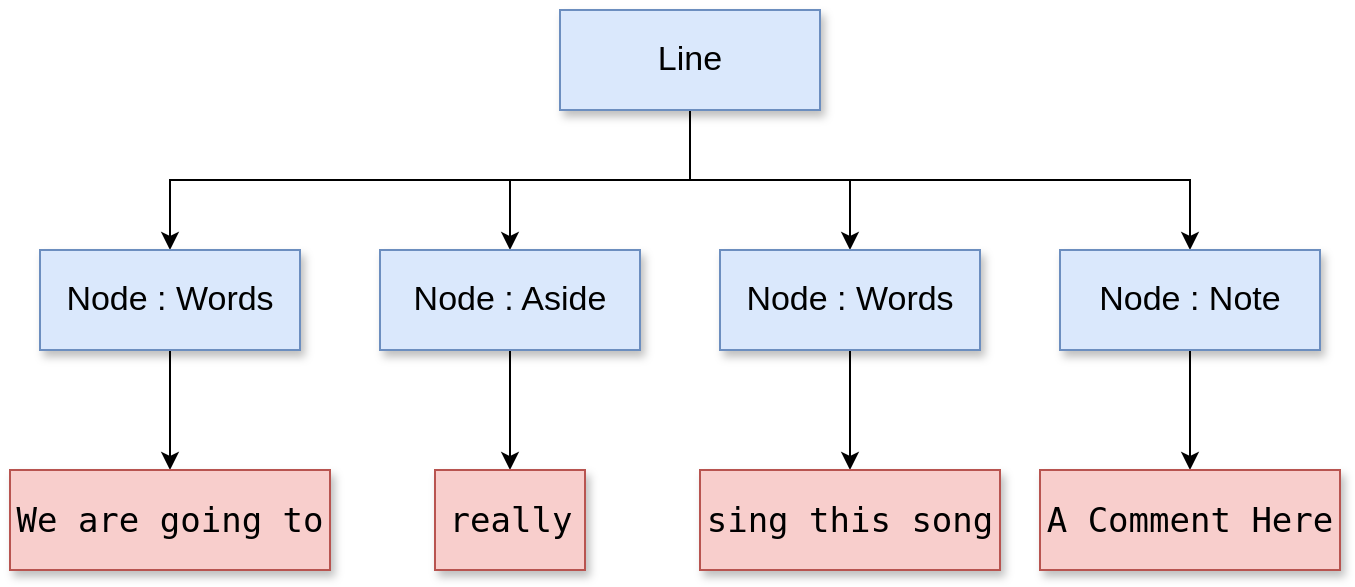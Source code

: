 <mxfile version="27.0.9">
  <diagram name="Page-1" id="z-HhkTtvaKCKD6aNpRYZ">
    <mxGraphModel dx="898" dy="919" grid="1" gridSize="10" guides="1" tooltips="1" connect="1" arrows="1" fold="1" page="1" pageScale="1" pageWidth="850" pageHeight="1100" math="0" shadow="0">
      <root>
        <mxCell id="0" />
        <mxCell id="1" parent="0" />
        <mxCell id="62lTSYrtV0QLQ5MVQQvt-18" style="edgeStyle=orthogonalEdgeStyle;rounded=0;orthogonalLoop=1;jettySize=auto;html=1;exitX=0.5;exitY=1;exitDx=0;exitDy=0;" edge="1" parent="1" source="62lTSYrtV0QLQ5MVQQvt-1" target="62lTSYrtV0QLQ5MVQQvt-2">
          <mxGeometry relative="1" as="geometry" />
        </mxCell>
        <mxCell id="62lTSYrtV0QLQ5MVQQvt-19" style="edgeStyle=orthogonalEdgeStyle;rounded=0;orthogonalLoop=1;jettySize=auto;html=1;exitX=0.5;exitY=1;exitDx=0;exitDy=0;" edge="1" parent="1" source="62lTSYrtV0QLQ5MVQQvt-1" target="62lTSYrtV0QLQ5MVQQvt-3">
          <mxGeometry relative="1" as="geometry" />
        </mxCell>
        <mxCell id="62lTSYrtV0QLQ5MVQQvt-20" style="edgeStyle=orthogonalEdgeStyle;rounded=0;orthogonalLoop=1;jettySize=auto;html=1;exitX=0.5;exitY=1;exitDx=0;exitDy=0;" edge="1" parent="1" source="62lTSYrtV0QLQ5MVQQvt-1" target="62lTSYrtV0QLQ5MVQQvt-4">
          <mxGeometry relative="1" as="geometry" />
        </mxCell>
        <mxCell id="62lTSYrtV0QLQ5MVQQvt-21" style="edgeStyle=orthogonalEdgeStyle;rounded=0;orthogonalLoop=1;jettySize=auto;html=1;exitX=0.5;exitY=1;exitDx=0;exitDy=0;" edge="1" parent="1" source="62lTSYrtV0QLQ5MVQQvt-1" target="62lTSYrtV0QLQ5MVQQvt-5">
          <mxGeometry relative="1" as="geometry" />
        </mxCell>
        <mxCell id="62lTSYrtV0QLQ5MVQQvt-1" value="&lt;font style=&quot;font-size: 17px;&quot;&gt;Line&lt;/font&gt;" style="rounded=0;whiteSpace=wrap;html=1;fillColor=#dae8fc;strokeColor=#6c8ebf;shadow=1;" vertex="1" parent="1">
          <mxGeometry x="410" y="230" width="130" height="50" as="geometry" />
        </mxCell>
        <mxCell id="62lTSYrtV0QLQ5MVQQvt-12" value="" style="edgeStyle=orthogonalEdgeStyle;rounded=0;orthogonalLoop=1;jettySize=auto;html=1;" edge="1" parent="1" source="62lTSYrtV0QLQ5MVQQvt-2" target="62lTSYrtV0QLQ5MVQQvt-6">
          <mxGeometry relative="1" as="geometry" />
        </mxCell>
        <mxCell id="62lTSYrtV0QLQ5MVQQvt-2" value="&lt;font style=&quot;font-size: 17px;&quot;&gt;Node : Words&lt;br&gt;&lt;/font&gt;" style="rounded=0;whiteSpace=wrap;html=1;fillColor=#dae8fc;strokeColor=#6c8ebf;shadow=1;" vertex="1" parent="1">
          <mxGeometry x="150" y="350" width="130" height="50" as="geometry" />
        </mxCell>
        <mxCell id="62lTSYrtV0QLQ5MVQQvt-13" value="" style="edgeStyle=orthogonalEdgeStyle;rounded=0;orthogonalLoop=1;jettySize=auto;html=1;" edge="1" parent="1" source="62lTSYrtV0QLQ5MVQQvt-3" target="62lTSYrtV0QLQ5MVQQvt-8">
          <mxGeometry relative="1" as="geometry" />
        </mxCell>
        <mxCell id="62lTSYrtV0QLQ5MVQQvt-3" value="&lt;font style=&quot;font-size: 17px;&quot;&gt;Node : Aside&lt;br&gt;&lt;/font&gt;" style="rounded=0;whiteSpace=wrap;html=1;fillColor=#dae8fc;strokeColor=#6c8ebf;shadow=1;" vertex="1" parent="1">
          <mxGeometry x="320" y="350" width="130" height="50" as="geometry" />
        </mxCell>
        <mxCell id="62lTSYrtV0QLQ5MVQQvt-14" value="" style="edgeStyle=orthogonalEdgeStyle;rounded=0;orthogonalLoop=1;jettySize=auto;html=1;" edge="1" parent="1" source="62lTSYrtV0QLQ5MVQQvt-4" target="62lTSYrtV0QLQ5MVQQvt-9">
          <mxGeometry relative="1" as="geometry" />
        </mxCell>
        <mxCell id="62lTSYrtV0QLQ5MVQQvt-4" value="&lt;font style=&quot;font-size: 17px;&quot;&gt;Node : Words&lt;br&gt;&lt;/font&gt;" style="rounded=0;whiteSpace=wrap;html=1;fillColor=#dae8fc;strokeColor=#6c8ebf;shadow=1;" vertex="1" parent="1">
          <mxGeometry x="490" y="350" width="130" height="50" as="geometry" />
        </mxCell>
        <mxCell id="62lTSYrtV0QLQ5MVQQvt-15" value="" style="edgeStyle=orthogonalEdgeStyle;rounded=0;orthogonalLoop=1;jettySize=auto;html=1;" edge="1" parent="1" source="62lTSYrtV0QLQ5MVQQvt-5" target="62lTSYrtV0QLQ5MVQQvt-11">
          <mxGeometry relative="1" as="geometry" />
        </mxCell>
        <mxCell id="62lTSYrtV0QLQ5MVQQvt-5" value="&lt;font style=&quot;font-size: 17px;&quot;&gt;Node : Note&lt;br&gt;&lt;/font&gt;" style="rounded=0;whiteSpace=wrap;html=1;fillColor=#dae8fc;strokeColor=#6c8ebf;shadow=1;" vertex="1" parent="1">
          <mxGeometry x="660" y="350" width="130" height="50" as="geometry" />
        </mxCell>
        <mxCell id="62lTSYrtV0QLQ5MVQQvt-6" value="&lt;pre&gt;&lt;font style=&quot;font-size: 17px;&quot;&gt;We are going to&lt;/font&gt;&lt;/pre&gt;" style="rounded=0;whiteSpace=wrap;html=1;fillColor=#f8cecc;strokeColor=#b85450;shadow=1;" vertex="1" parent="1">
          <mxGeometry x="135" y="460" width="160" height="50" as="geometry" />
        </mxCell>
        <mxCell id="62lTSYrtV0QLQ5MVQQvt-8" value="&lt;pre&gt;&lt;font style=&quot;font-size: 17px;&quot;&gt;really&lt;/font&gt;&lt;/pre&gt;" style="rounded=0;whiteSpace=wrap;html=1;fillColor=#f8cecc;strokeColor=#b85450;shadow=1;" vertex="1" parent="1">
          <mxGeometry x="347.5" y="460" width="75" height="50" as="geometry" />
        </mxCell>
        <mxCell id="62lTSYrtV0QLQ5MVQQvt-9" value="&lt;pre&gt;&lt;font style=&quot;font-size: 17px;&quot;&gt;sing this song&lt;/font&gt;&lt;/pre&gt;" style="rounded=0;whiteSpace=wrap;html=1;fillColor=#f8cecc;strokeColor=#b85450;shadow=1;" vertex="1" parent="1">
          <mxGeometry x="480" y="460" width="150" height="50" as="geometry" />
        </mxCell>
        <mxCell id="62lTSYrtV0QLQ5MVQQvt-11" value="&lt;pre&gt;&lt;font style=&quot;font-size: 17px;&quot;&gt;A Comment Here&lt;/font&gt;&lt;/pre&gt;" style="rounded=0;whiteSpace=wrap;html=1;fillColor=#f8cecc;strokeColor=#b85450;shadow=1;" vertex="1" parent="1">
          <mxGeometry x="650" y="460" width="150" height="50" as="geometry" />
        </mxCell>
      </root>
    </mxGraphModel>
  </diagram>
</mxfile>
